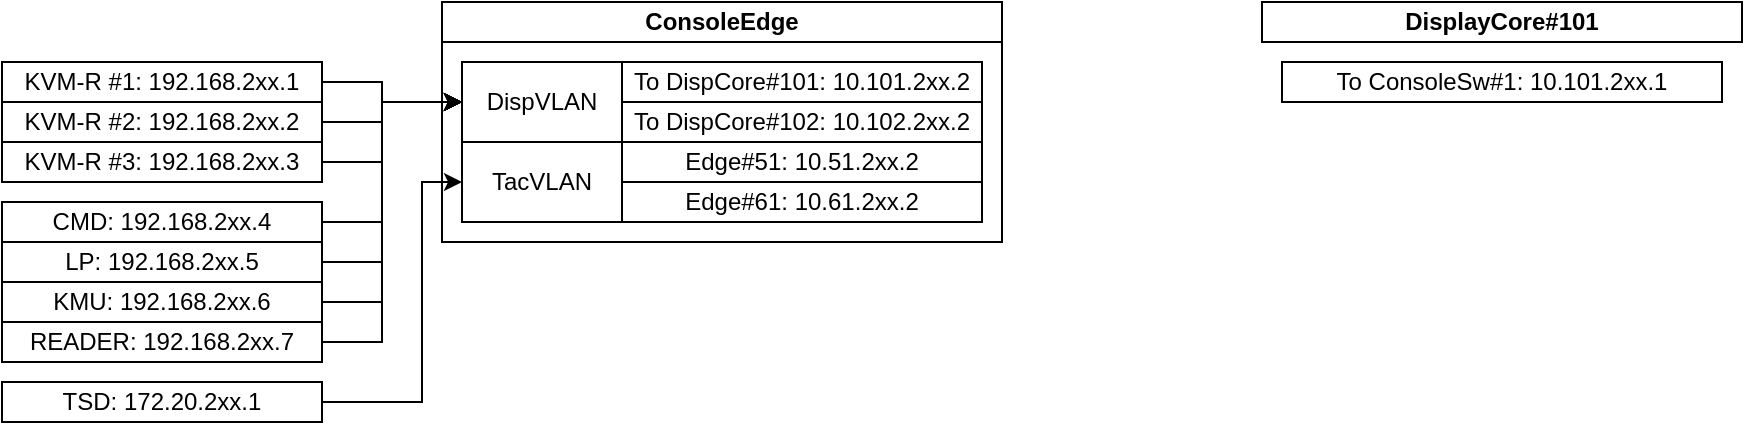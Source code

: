 <mxfile version="10.6.7" type="github"><diagram id="i7NPWrIPT8cwUJkyFvV0" name="Page-1"><mxGraphModel dx="1394" dy="804" grid="1" gridSize="10" guides="1" tooltips="1" connect="1" arrows="1" fold="1" page="1" pageScale="1" pageWidth="1654" pageHeight="1169" math="0" shadow="0"><root><mxCell id="0"/><mxCell id="1" parent="0"/><mxCell id="gOIPKxj2SdkdVSrsbXI9-25" value="" style="rounded=0;whiteSpace=wrap;html=1;" vertex="1" parent="1"><mxGeometry x="270" y="60" width="280" height="100" as="geometry"/></mxCell><mxCell id="gOIPKxj2SdkdVSrsbXI9-9" value="To DispCore#101: 10.101.2xx.2" style="rounded=0;whiteSpace=wrap;html=1;" vertex="1" parent="1"><mxGeometry x="360" y="70" width="180" height="20" as="geometry"/></mxCell><mxCell id="gOIPKxj2SdkdVSrsbXI9-17" style="edgeStyle=orthogonalEdgeStyle;rounded=0;orthogonalLoop=1;jettySize=auto;html=1;exitX=1;exitY=0.5;exitDx=0;exitDy=0;entryX=0;entryY=0.5;entryDx=0;entryDy=0;" edge="1" parent="1" source="gOIPKxj2SdkdVSrsbXI9-1" target="gOIPKxj2SdkdVSrsbXI9-16"><mxGeometry relative="1" as="geometry"><Array as="points"><mxPoint x="240" y="80"/><mxPoint x="240" y="90"/></Array></mxGeometry></mxCell><mxCell id="gOIPKxj2SdkdVSrsbXI9-1" value="KVM-R #1: 192.168.2xx.1" style="rounded=0;whiteSpace=wrap;html=1;" vertex="1" parent="1"><mxGeometry x="50" y="70" width="160" height="20" as="geometry"/></mxCell><mxCell id="gOIPKxj2SdkdVSrsbXI9-18" style="edgeStyle=orthogonalEdgeStyle;rounded=0;orthogonalLoop=1;jettySize=auto;html=1;exitX=1;exitY=0.5;exitDx=0;exitDy=0;" edge="1" parent="1" source="gOIPKxj2SdkdVSrsbXI9-2"><mxGeometry relative="1" as="geometry"><mxPoint x="280" y="90" as="targetPoint"/><Array as="points"><mxPoint x="240" y="100"/><mxPoint x="240" y="90"/></Array></mxGeometry></mxCell><mxCell id="gOIPKxj2SdkdVSrsbXI9-2" value="KVM-R #2: 192.168.2xx.2&lt;br&gt;" style="rounded=0;whiteSpace=wrap;html=1;" vertex="1" parent="1"><mxGeometry x="50" y="90" width="160" height="20" as="geometry"/></mxCell><mxCell id="gOIPKxj2SdkdVSrsbXI9-19" style="edgeStyle=orthogonalEdgeStyle;rounded=0;orthogonalLoop=1;jettySize=auto;html=1;exitX=1;exitY=0.5;exitDx=0;exitDy=0;" edge="1" parent="1" source="gOIPKxj2SdkdVSrsbXI9-3"><mxGeometry relative="1" as="geometry"><mxPoint x="280" y="90" as="targetPoint"/><Array as="points"><mxPoint x="240" y="120"/><mxPoint x="240" y="90"/></Array></mxGeometry></mxCell><mxCell id="gOIPKxj2SdkdVSrsbXI9-3" value="KVM-R #3: 192.168.2xx.3&lt;br&gt;" style="rounded=0;whiteSpace=wrap;html=1;" vertex="1" parent="1"><mxGeometry x="50" y="110" width="160" height="20" as="geometry"/></mxCell><mxCell id="gOIPKxj2SdkdVSrsbXI9-20" style="edgeStyle=orthogonalEdgeStyle;rounded=0;orthogonalLoop=1;jettySize=auto;html=1;exitX=1;exitY=0.5;exitDx=0;exitDy=0;entryX=0;entryY=0.5;entryDx=0;entryDy=0;" edge="1" parent="1" source="gOIPKxj2SdkdVSrsbXI9-4" target="gOIPKxj2SdkdVSrsbXI9-16"><mxGeometry relative="1" as="geometry"><Array as="points"><mxPoint x="240" y="150"/><mxPoint x="240" y="90"/></Array></mxGeometry></mxCell><mxCell id="gOIPKxj2SdkdVSrsbXI9-4" value="CMD: 192.168.2xx.4&lt;br&gt;" style="rounded=0;whiteSpace=wrap;html=1;" vertex="1" parent="1"><mxGeometry x="50" y="140" width="160" height="20" as="geometry"/></mxCell><mxCell id="gOIPKxj2SdkdVSrsbXI9-21" style="edgeStyle=orthogonalEdgeStyle;rounded=0;orthogonalLoop=1;jettySize=auto;html=1;exitX=1;exitY=0.5;exitDx=0;exitDy=0;" edge="1" parent="1" source="gOIPKxj2SdkdVSrsbXI9-5"><mxGeometry relative="1" as="geometry"><mxPoint x="280" y="90" as="targetPoint"/><Array as="points"><mxPoint x="240" y="170"/><mxPoint x="240" y="90"/></Array></mxGeometry></mxCell><mxCell id="gOIPKxj2SdkdVSrsbXI9-5" value="LP: 192.168.2xx.5&lt;br&gt;" style="rounded=0;whiteSpace=wrap;html=1;" vertex="1" parent="1"><mxGeometry x="50" y="160" width="160" height="20" as="geometry"/></mxCell><mxCell id="gOIPKxj2SdkdVSrsbXI9-22" style="edgeStyle=orthogonalEdgeStyle;rounded=0;orthogonalLoop=1;jettySize=auto;html=1;exitX=1;exitY=0.5;exitDx=0;exitDy=0;entryX=0;entryY=0.5;entryDx=0;entryDy=0;" edge="1" parent="1" source="gOIPKxj2SdkdVSrsbXI9-6" target="gOIPKxj2SdkdVSrsbXI9-16"><mxGeometry relative="1" as="geometry"><Array as="points"><mxPoint x="240" y="190"/><mxPoint x="240" y="90"/></Array></mxGeometry></mxCell><mxCell id="gOIPKxj2SdkdVSrsbXI9-6" value="KMU: 192.168.2xx.6&lt;br&gt;" style="rounded=0;whiteSpace=wrap;html=1;" vertex="1" parent="1"><mxGeometry x="50" y="180" width="160" height="20" as="geometry"/></mxCell><mxCell id="gOIPKxj2SdkdVSrsbXI9-23" style="edgeStyle=orthogonalEdgeStyle;rounded=0;orthogonalLoop=1;jettySize=auto;html=1;exitX=1;exitY=0.5;exitDx=0;exitDy=0;" edge="1" parent="1" source="gOIPKxj2SdkdVSrsbXI9-7"><mxGeometry relative="1" as="geometry"><mxPoint x="280" y="90" as="targetPoint"/><Array as="points"><mxPoint x="240" y="210"/><mxPoint x="240" y="90"/></Array></mxGeometry></mxCell><mxCell id="gOIPKxj2SdkdVSrsbXI9-7" value="READER: 192.168.2xx.7&lt;br&gt;" style="rounded=0;whiteSpace=wrap;html=1;" vertex="1" parent="1"><mxGeometry x="50" y="200" width="160" height="20" as="geometry"/></mxCell><mxCell id="gOIPKxj2SdkdVSrsbXI9-24" style="edgeStyle=orthogonalEdgeStyle;rounded=0;orthogonalLoop=1;jettySize=auto;html=1;exitX=1;exitY=0.5;exitDx=0;exitDy=0;entryX=0;entryY=0.5;entryDx=0;entryDy=0;" edge="1" parent="1" source="gOIPKxj2SdkdVSrsbXI9-8" target="gOIPKxj2SdkdVSrsbXI9-15"><mxGeometry relative="1" as="geometry"><Array as="points"><mxPoint x="260" y="240"/><mxPoint x="260" y="130"/></Array></mxGeometry></mxCell><mxCell id="gOIPKxj2SdkdVSrsbXI9-8" value="TSD: 172.20.2xx.1&lt;br&gt;" style="rounded=0;whiteSpace=wrap;html=1;" vertex="1" parent="1"><mxGeometry x="50" y="230" width="160" height="20" as="geometry"/></mxCell><mxCell id="gOIPKxj2SdkdVSrsbXI9-11" value="To DispCore#102: 10.102.2xx.2" style="rounded=0;whiteSpace=wrap;html=1;" vertex="1" parent="1"><mxGeometry x="360" y="90" width="180" height="20" as="geometry"/></mxCell><mxCell id="gOIPKxj2SdkdVSrsbXI9-12" value="Edge#51: 10.51.2xx.2&lt;br&gt;" style="rounded=0;whiteSpace=wrap;html=1;" vertex="1" parent="1"><mxGeometry x="360" y="110" width="180" height="20" as="geometry"/></mxCell><mxCell id="gOIPKxj2SdkdVSrsbXI9-14" value="Edge#61: 10.61.2xx.2" style="rounded=0;whiteSpace=wrap;html=1;" vertex="1" parent="1"><mxGeometry x="360" y="130" width="180" height="20" as="geometry"/></mxCell><mxCell id="gOIPKxj2SdkdVSrsbXI9-15" value="TacVLAN" style="rounded=0;whiteSpace=wrap;html=1;" vertex="1" parent="1"><mxGeometry x="280" y="110" width="80" height="40" as="geometry"/></mxCell><mxCell id="gOIPKxj2SdkdVSrsbXI9-16" value="DispVLAN" style="rounded=0;whiteSpace=wrap;html=1;" vertex="1" parent="1"><mxGeometry x="280" y="70" width="80" height="40" as="geometry"/></mxCell><mxCell id="gOIPKxj2SdkdVSrsbXI9-26" value="DisplayCore#101" style="rounded=0;whiteSpace=wrap;html=1;fontStyle=1" vertex="1" parent="1"><mxGeometry x="680" y="40" width="240" height="20" as="geometry"/></mxCell><mxCell id="gOIPKxj2SdkdVSrsbXI9-27" value="&lt;b&gt;ConsoleEdge&lt;/b&gt;" style="rounded=0;whiteSpace=wrap;html=1;" vertex="1" parent="1"><mxGeometry x="270" y="40" width="280" height="20" as="geometry"/></mxCell><mxCell id="gOIPKxj2SdkdVSrsbXI9-28" value="To ConsoleSw#1: 10.101.2xx.1" style="rounded=0;whiteSpace=wrap;html=1;" vertex="1" parent="1"><mxGeometry x="690" y="70" width="220" height="20" as="geometry"/></mxCell></root></mxGraphModel></diagram></mxfile>